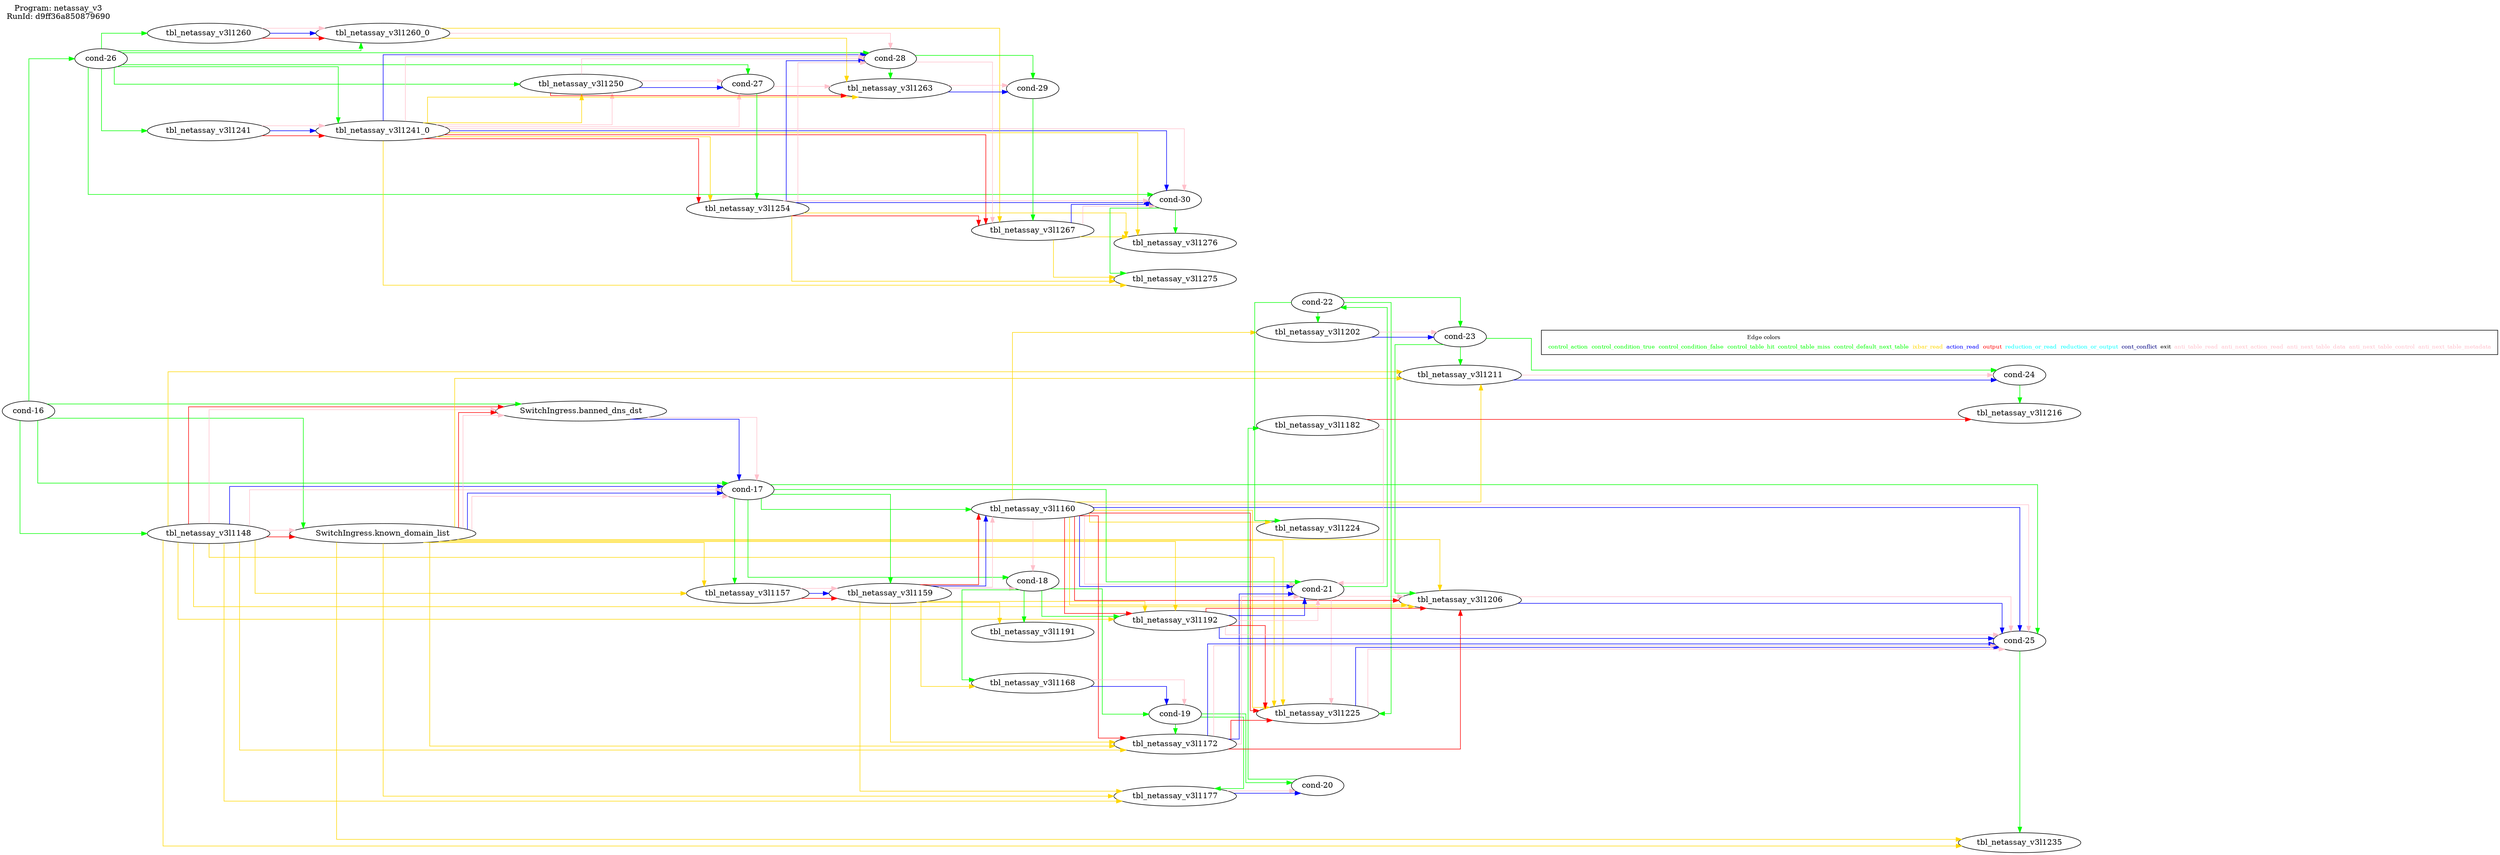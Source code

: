 digraph table_deps {
  splines=ortho; rankdir=LR;
  label="Program: netassay_v3
RunId: d9ff36a850879690
";
  labelloc=t; labeljust=l;
  { "cond-16"; "cond-26"; "tbl_netassay_v3l1148"; "tbl_netassay_v3l1241"; "tbl_netassay_v3l1260"; }
  { rank = same; "SwitchIngress.known_domain_list"; "tbl_netassay_v3l1241_0"; "tbl_netassay_v3l1260_0"; }
  { rank = same; "SwitchIngress.banned_dns_dst"; "tbl_netassay_v3l1250"; }
  { rank = same; "cond-17"; "cond-27"; "tbl_netassay_v3l1157"; "tbl_netassay_v3l1254"; }
  { rank = same; "cond-28"; "tbl_netassay_v3l1159"; "tbl_netassay_v3l1263"; }
  { rank = same; "cond-18"; "cond-29"; "tbl_netassay_v3l1160"; "tbl_netassay_v3l1168"; "tbl_netassay_v3l1191"; "tbl_netassay_v3l1267"; }
  { rank = same; "cond-20"; "cond-21"; "cond-22"; "tbl_netassay_v3l1182"; "tbl_netassay_v3l1202"; "tbl_netassay_v3l1224"; "tbl_netassay_v3l1225"; }
  { rank = same; "cond-24"; "cond-25"; "tbl_netassay_v3l1216"; "tbl_netassay_v3l1235"; }
  { rank = same; "cond-19"; "cond-30"; "tbl_netassay_v3l1172"; "tbl_netassay_v3l1177"; "tbl_netassay_v3l1192"; "tbl_netassay_v3l1275"; "tbl_netassay_v3l1276"; }
  { rank = same; "cond-23"; "tbl_netassay_v3l1206"; "tbl_netassay_v3l1211"; }
   "cond-16" -> "tbl_netassay_v3l1148" [ label= "",color=green ];
   "cond-16" -> "SwitchIngress.known_domain_list" [ label= "",color=green ];
   "cond-16" -> "SwitchIngress.banned_dns_dst" [ label= "",color=green ];
   "cond-16" -> "cond-17" [ label= "",color=green ];
   "cond-17" -> "tbl_netassay_v3l1157" [ label= "",color=green ];
   "cond-17" -> "tbl_netassay_v3l1159" [ label= "",color=green ];
   "cond-17" -> "tbl_netassay_v3l1160" [ label= "",color=green ];
   "cond-17" -> "cond-18" [ label= "",color=green ];
   "cond-17" -> "cond-21" [ label= "",color=green ];
   "cond-17" -> "cond-25" [ label= "",color=green ];
   "cond-18" -> "tbl_netassay_v3l1168" [ label= "",color=green ];
   "cond-18" -> "cond-19" [ label= "",color=green ];
   "cond-19" -> "tbl_netassay_v3l1172" [ label= "",color=green ];
   "cond-19" -> "tbl_netassay_v3l1177" [ label= "",color=green ];
   "cond-19" -> "cond-20" [ label= "",color=green ];
   "cond-20" -> "tbl_netassay_v3l1182" [ label= "",color=green ];
   "cond-18" -> "tbl_netassay_v3l1191" [ label= "",color=green ];
   "cond-18" -> "tbl_netassay_v3l1192" [ label= "",color=green ];
   "cond-21" -> "cond-22" [ label= "",color=green ];
   "cond-22" -> "tbl_netassay_v3l1202" [ label= "",color=green ];
   "cond-22" -> "cond-23" [ label= "",color=green ];
   "cond-23" -> "tbl_netassay_v3l1206" [ label= "",color=green ];
   "cond-23" -> "tbl_netassay_v3l1211" [ label= "",color=green ];
   "cond-23" -> "cond-24" [ label= "",color=green ];
   "cond-24" -> "tbl_netassay_v3l1216" [ label= "",color=green ];
   "cond-22" -> "tbl_netassay_v3l1224" [ label= "",color=green ];
   "cond-22" -> "tbl_netassay_v3l1225" [ label= "",color=green ];
   "cond-25" -> "tbl_netassay_v3l1235" [ label= "",color=green ];
   "cond-16" -> "cond-26" [ label= "",color=green ];
   "cond-26" -> "tbl_netassay_v3l1241" [ label= "",color=green ];
   "cond-26" -> "tbl_netassay_v3l1241_0" [ label= "",color=green ];
   "cond-26" -> "tbl_netassay_v3l1250" [ label= "",color=green ];
   "cond-26" -> "cond-27" [ label= "",color=green ];
   "cond-26" -> "tbl_netassay_v3l1260" [ label= "",color=green ];
   "cond-26" -> "tbl_netassay_v3l1260_0" [ label= "",color=green ];
   "cond-26" -> "cond-28" [ label= "",color=green ];
   "cond-26" -> "cond-30" [ label= "",color=green ];
   "cond-27" -> "tbl_netassay_v3l1254" [ label= "",color=green ];
   "cond-28" -> "tbl_netassay_v3l1263" [ label= "",color=green ];
   "cond-28" -> "cond-29" [ label= "",color=green ];
   "cond-29" -> "tbl_netassay_v3l1267" [ label= "",color=green ];
   "cond-30" -> "tbl_netassay_v3l1275" [ label= "",color=green ];
   "cond-30" -> "tbl_netassay_v3l1276" [ label= "",color=green ];
   "tbl_netassay_v3l1148" -> "SwitchIngress.known_domain_list" [ label= "",color=red ];
   "SwitchIngress.known_domain_list" -> "SwitchIngress.banned_dns_dst" [ label= "",color=red ];
   "tbl_netassay_v3l1148" -> "SwitchIngress.banned_dns_dst" [ label= "",color=red ];
   "SwitchIngress.banned_dns_dst" -> "cond-17" [ label= "",color=blue ];
   "SwitchIngress.known_domain_list" -> "cond-17" [ label= "",color=blue ];
   "tbl_netassay_v3l1148" -> "cond-17" [ label= "",color=blue ];
   "SwitchIngress.known_domain_list" -> "tbl_netassay_v3l1157" [ label= "",color=gold ];
   "tbl_netassay_v3l1148" -> "tbl_netassay_v3l1157" [ label= "",color=gold ];
   "tbl_netassay_v3l1157" -> "tbl_netassay_v3l1159" [ label= "",color=red ];
   "tbl_netassay_v3l1157" -> "tbl_netassay_v3l1159" [ label= "",color=blue ];
   "tbl_netassay_v3l1159" -> "tbl_netassay_v3l1160" [ label= "",color=red ];
   "tbl_netassay_v3l1159" -> "tbl_netassay_v3l1160" [ label= "",color=blue ];
   "tbl_netassay_v3l1159" -> "tbl_netassay_v3l1168" [ label= "",color=gold ];
   "tbl_netassay_v3l1168" -> "cond-19" [ label= "",color=blue ];
   "tbl_netassay_v3l1160" -> "tbl_netassay_v3l1172" [ label= "",color=red ];
   "tbl_netassay_v3l1159" -> "tbl_netassay_v3l1172" [ label= "",color=gold ];
   "SwitchIngress.known_domain_list" -> "tbl_netassay_v3l1172" [ label= "",color=gold ];
   "tbl_netassay_v3l1148" -> "tbl_netassay_v3l1172" [ label= "",color=gold ];
   "SwitchIngress.known_domain_list" -> "tbl_netassay_v3l1177" [ label= "",color=gold ];
   "tbl_netassay_v3l1148" -> "tbl_netassay_v3l1177" [ label= "",color=gold ];
   "tbl_netassay_v3l1159" -> "tbl_netassay_v3l1177" [ label= "",color=gold ];
   "tbl_netassay_v3l1177" -> "cond-20" [ label= "",color=blue ];
   "tbl_netassay_v3l1159" -> "tbl_netassay_v3l1191" [ label= "",color=gold ];
   "tbl_netassay_v3l1160" -> "tbl_netassay_v3l1192" [ label= "",color=red ];
   "tbl_netassay_v3l1159" -> "tbl_netassay_v3l1192" [ label= "",color=gold ];
   "SwitchIngress.known_domain_list" -> "tbl_netassay_v3l1192" [ label= "",color=gold ];
   "tbl_netassay_v3l1148" -> "tbl_netassay_v3l1192" [ label= "",color=gold ];
   "tbl_netassay_v3l1172" -> "cond-21" [ label= "",color=blue ];
   "tbl_netassay_v3l1160" -> "cond-21" [ label= "",color=blue ];
   "tbl_netassay_v3l1192" -> "cond-21" [ label= "",color=blue ];
   "tbl_netassay_v3l1160" -> "tbl_netassay_v3l1202" [ label= "",color=gold ];
   "tbl_netassay_v3l1202" -> "cond-23" [ label= "",color=blue ];
   "cond-21" -> "tbl_netassay_v3l1206" [ label= "",color=pink ];
   "tbl_netassay_v3l1172" -> "tbl_netassay_v3l1206" [ label= "",color=red ];
   "tbl_netassay_v3l1160" -> "tbl_netassay_v3l1206" [ label= "",color=red ];
   "tbl_netassay_v3l1192" -> "tbl_netassay_v3l1206" [ label= "",color=red ];
   "tbl_netassay_v3l1160" -> "tbl_netassay_v3l1206" [ label= "",color=gold ];
   "SwitchIngress.known_domain_list" -> "tbl_netassay_v3l1206" [ label= "",color=gold ];
   "tbl_netassay_v3l1148" -> "tbl_netassay_v3l1206" [ label= "",color=gold ];
   "SwitchIngress.known_domain_list" -> "tbl_netassay_v3l1211" [ label= "",color=gold ];
   "tbl_netassay_v3l1148" -> "tbl_netassay_v3l1211" [ label= "",color=gold ];
   "tbl_netassay_v3l1160" -> "tbl_netassay_v3l1211" [ label= "",color=gold ];
   "tbl_netassay_v3l1211" -> "cond-24" [ label= "",color=blue ];
   "tbl_netassay_v3l1182" -> "tbl_netassay_v3l1216" [ label= "",color=red ];
   "tbl_netassay_v3l1160" -> "tbl_netassay_v3l1224" [ label= "",color=gold ];
   "cond-21" -> "tbl_netassay_v3l1225" [ label= "",color=pink ];
   "tbl_netassay_v3l1172" -> "tbl_netassay_v3l1225" [ label= "",color=red ];
   "tbl_netassay_v3l1160" -> "tbl_netassay_v3l1225" [ label= "",color=red ];
   "tbl_netassay_v3l1192" -> "tbl_netassay_v3l1225" [ label= "",color=red ];
   "tbl_netassay_v3l1160" -> "tbl_netassay_v3l1225" [ label= "",color=gold ];
   "SwitchIngress.known_domain_list" -> "tbl_netassay_v3l1225" [ label= "",color=gold ];
   "tbl_netassay_v3l1148" -> "tbl_netassay_v3l1225" [ label= "",color=gold ];
   "tbl_netassay_v3l1206" -> "cond-25" [ label= "",color=blue ];
   "tbl_netassay_v3l1172" -> "cond-25" [ label= "",color=blue ];
   "tbl_netassay_v3l1160" -> "cond-25" [ label= "",color=blue ];
   "tbl_netassay_v3l1192" -> "cond-25" [ label= "",color=blue ];
   "tbl_netassay_v3l1225" -> "cond-25" [ label= "",color=blue ];
   "SwitchIngress.known_domain_list" -> "tbl_netassay_v3l1235" [ label= "",color=gold ];
   "tbl_netassay_v3l1148" -> "tbl_netassay_v3l1235" [ label= "",color=gold ];
   "tbl_netassay_v3l1241" -> "tbl_netassay_v3l1241_0" [ label= "",color=red ];
   "tbl_netassay_v3l1241" -> "tbl_netassay_v3l1241_0" [ label= "",color=blue ];
   "tbl_netassay_v3l1241_0" -> "tbl_netassay_v3l1250" [ label= "",color=gold ];
   "tbl_netassay_v3l1250" -> "cond-27" [ label= "",color=blue ];
   "tbl_netassay_v3l1241_0" -> "tbl_netassay_v3l1254" [ label= "",color=red ];
   "tbl_netassay_v3l1241_0" -> "tbl_netassay_v3l1254" [ label= "",color=gold ];
   "tbl_netassay_v3l1260" -> "tbl_netassay_v3l1260_0" [ label= "",color=red ];
   "tbl_netassay_v3l1260" -> "tbl_netassay_v3l1260_0" [ label= "",color=blue ];
   "tbl_netassay_v3l1254" -> "cond-28" [ label= "",color=blue ];
   "tbl_netassay_v3l1241_0" -> "cond-28" [ label= "",color=blue ];
   "cond-27" -> "tbl_netassay_v3l1263" [ label= "",color=pink ];
   "tbl_netassay_v3l1250" -> "tbl_netassay_v3l1263" [ label= "",color=red ];
   "tbl_netassay_v3l1241_0" -> "tbl_netassay_v3l1263" [ label= "",color=gold ];
   "tbl_netassay_v3l1260_0" -> "tbl_netassay_v3l1263" [ label= "",color=gold ];
   "tbl_netassay_v3l1263" -> "cond-29" [ label= "",color=blue ];
   "tbl_netassay_v3l1254" -> "tbl_netassay_v3l1267" [ label= "",color=red ];
   "tbl_netassay_v3l1241_0" -> "tbl_netassay_v3l1267" [ label= "",color=red ];
   "cond-28" -> "tbl_netassay_v3l1267" [ label= "",color=pink ];
   "tbl_netassay_v3l1260_0" -> "tbl_netassay_v3l1267" [ label= "",color=gold ];
   "tbl_netassay_v3l1267" -> "cond-30" [ label= "",color=blue ];
   "tbl_netassay_v3l1254" -> "cond-30" [ label= "",color=blue ];
   "tbl_netassay_v3l1241_0" -> "cond-30" [ label= "",color=blue ];
   "tbl_netassay_v3l1267" -> "tbl_netassay_v3l1275" [ label= "",color=gold ];
   "tbl_netassay_v3l1254" -> "tbl_netassay_v3l1275" [ label= "",color=gold ];
   "tbl_netassay_v3l1241_0" -> "tbl_netassay_v3l1275" [ label= "",color=gold ];
   "tbl_netassay_v3l1267" -> "tbl_netassay_v3l1276" [ label= "",color=gold ];
   "tbl_netassay_v3l1254" -> "tbl_netassay_v3l1276" [ label= "",color=gold ];
   "tbl_netassay_v3l1241_0" -> "tbl_netassay_v3l1276" [ label= "",color=gold ];
   "tbl_netassay_v3l1159" -> "tbl_netassay_v3l1160" [ label= "",color=pink ];
   "tbl_netassay_v3l1159" -> "cond-18" [ label= "",color=pink ];
   "tbl_netassay_v3l1160" -> "cond-18" [ label= "",color=pink ];
   "tbl_netassay_v3l1160" -> "cond-21" [ label= "",color=pink ];
   "tbl_netassay_v3l1160" -> "cond-25" [ label= "",color=pink ];
   "tbl_netassay_v3l1182" -> "cond-21" [ label= "",color=pink ];
   "SwitchIngress.known_domain_list" -> "SwitchIngress.banned_dns_dst" [ label= "",color=pink ];
   "SwitchIngress.known_domain_list" -> "cond-17" [ label= "",color=pink ];
   "SwitchIngress.banned_dns_dst" -> "cond-17" [ label= "",color=pink ];
   "tbl_netassay_v3l1148" -> "SwitchIngress.known_domain_list" [ label= "",color=pink ];
   "tbl_netassay_v3l1148" -> "SwitchIngress.banned_dns_dst" [ label= "",color=pink ];
   "tbl_netassay_v3l1148" -> "cond-17" [ label= "",color=pink ];
   "tbl_netassay_v3l1254" -> "cond-28" [ label= "",color=pink ];
   "tbl_netassay_v3l1254" -> "cond-30" [ label= "",color=pink ];
   "tbl_netassay_v3l1267" -> "cond-30" [ label= "",color=pink ];
   "tbl_netassay_v3l1263" -> "cond-29" [ label= "",color=pink ];
   "tbl_netassay_v3l1157" -> "tbl_netassay_v3l1159" [ label= "",color=pink ];
   "tbl_netassay_v3l1172" -> "cond-21" [ label= "",color=pink ];
   "tbl_netassay_v3l1172" -> "cond-25" [ label= "",color=pink ];
   "tbl_netassay_v3l1168" -> "cond-19" [ label= "",color=pink ];
   "tbl_netassay_v3l1250" -> "cond-28" [ label= "",color=pink ];
   "tbl_netassay_v3l1250" -> "cond-27" [ label= "",color=pink ];
   "tbl_netassay_v3l1177" -> "cond-20" [ label= "",color=pink ];
   "tbl_netassay_v3l1202" -> "cond-23" [ label= "",color=pink ];
   "tbl_netassay_v3l1192" -> "cond-21" [ label= "",color=pink ];
   "tbl_netassay_v3l1192" -> "cond-25" [ label= "",color=pink ];
   "tbl_netassay_v3l1211" -> "cond-24" [ label= "",color=pink ];
   "tbl_netassay_v3l1206" -> "cond-25" [ label= "",color=pink ];
   "tbl_netassay_v3l1225" -> "cond-25" [ label= "",color=pink ];
   "tbl_netassay_v3l1241" -> "tbl_netassay_v3l1241_0" [ label= "",color=pink ];
   "tbl_netassay_v3l1260" -> "tbl_netassay_v3l1260_0" [ label= "",color=pink ];
   "tbl_netassay_v3l1241_0" -> "cond-28" [ label= "",color=pink ];
   "tbl_netassay_v3l1241_0" -> "cond-27" [ label= "",color=pink ];
   "tbl_netassay_v3l1241_0" -> "cond-30" [ label= "",color=pink ];
   "tbl_netassay_v3l1241_0" -> "tbl_netassay_v3l1250" [ label= "",color=pink ];
   "tbl_netassay_v3l1260_0" -> "cond-28" [ label= "",color=pink ];
  { rank=max;
    subgraph cluster_legend { node [ shape=record; fontsize=10];
      empty [label=<<table border="0" cellborder="0"><tr><td colspan="8">Edge colors</td></tr><tr><td><font color="green">control_action</font></td><td><font color="green">control_condition_true</font></td><td><font color="green">control_condition_false</font></td><td><font color="green">control_table_hit</font></td><td><font color="green">control_table_miss</font></td><td><font color="green">control_default_next_table</font></td><td><font color="gold">ixbar_read</font></td><td><font color="blue">action_read</font></td><td><font color="red">output</font></td><td><font color="cyan">reduction_or_read</font></td><td><font color="cyan">reduction_or_output</font></td><td><font color="navy">cont_conflict</font></td><td><font color="black">exit</font></td><td><font color="pink">anti_table_read</font></td><td><font color="pink">anti_next_action_read</font></td><td><font color="pink">anti_next_table_data</font></td><td><font color="pink">anti_next_table_control</font></td><td><font color="pink">anti_next_table_metadata</font></td></tr></table>>;]
    }
  }
}
